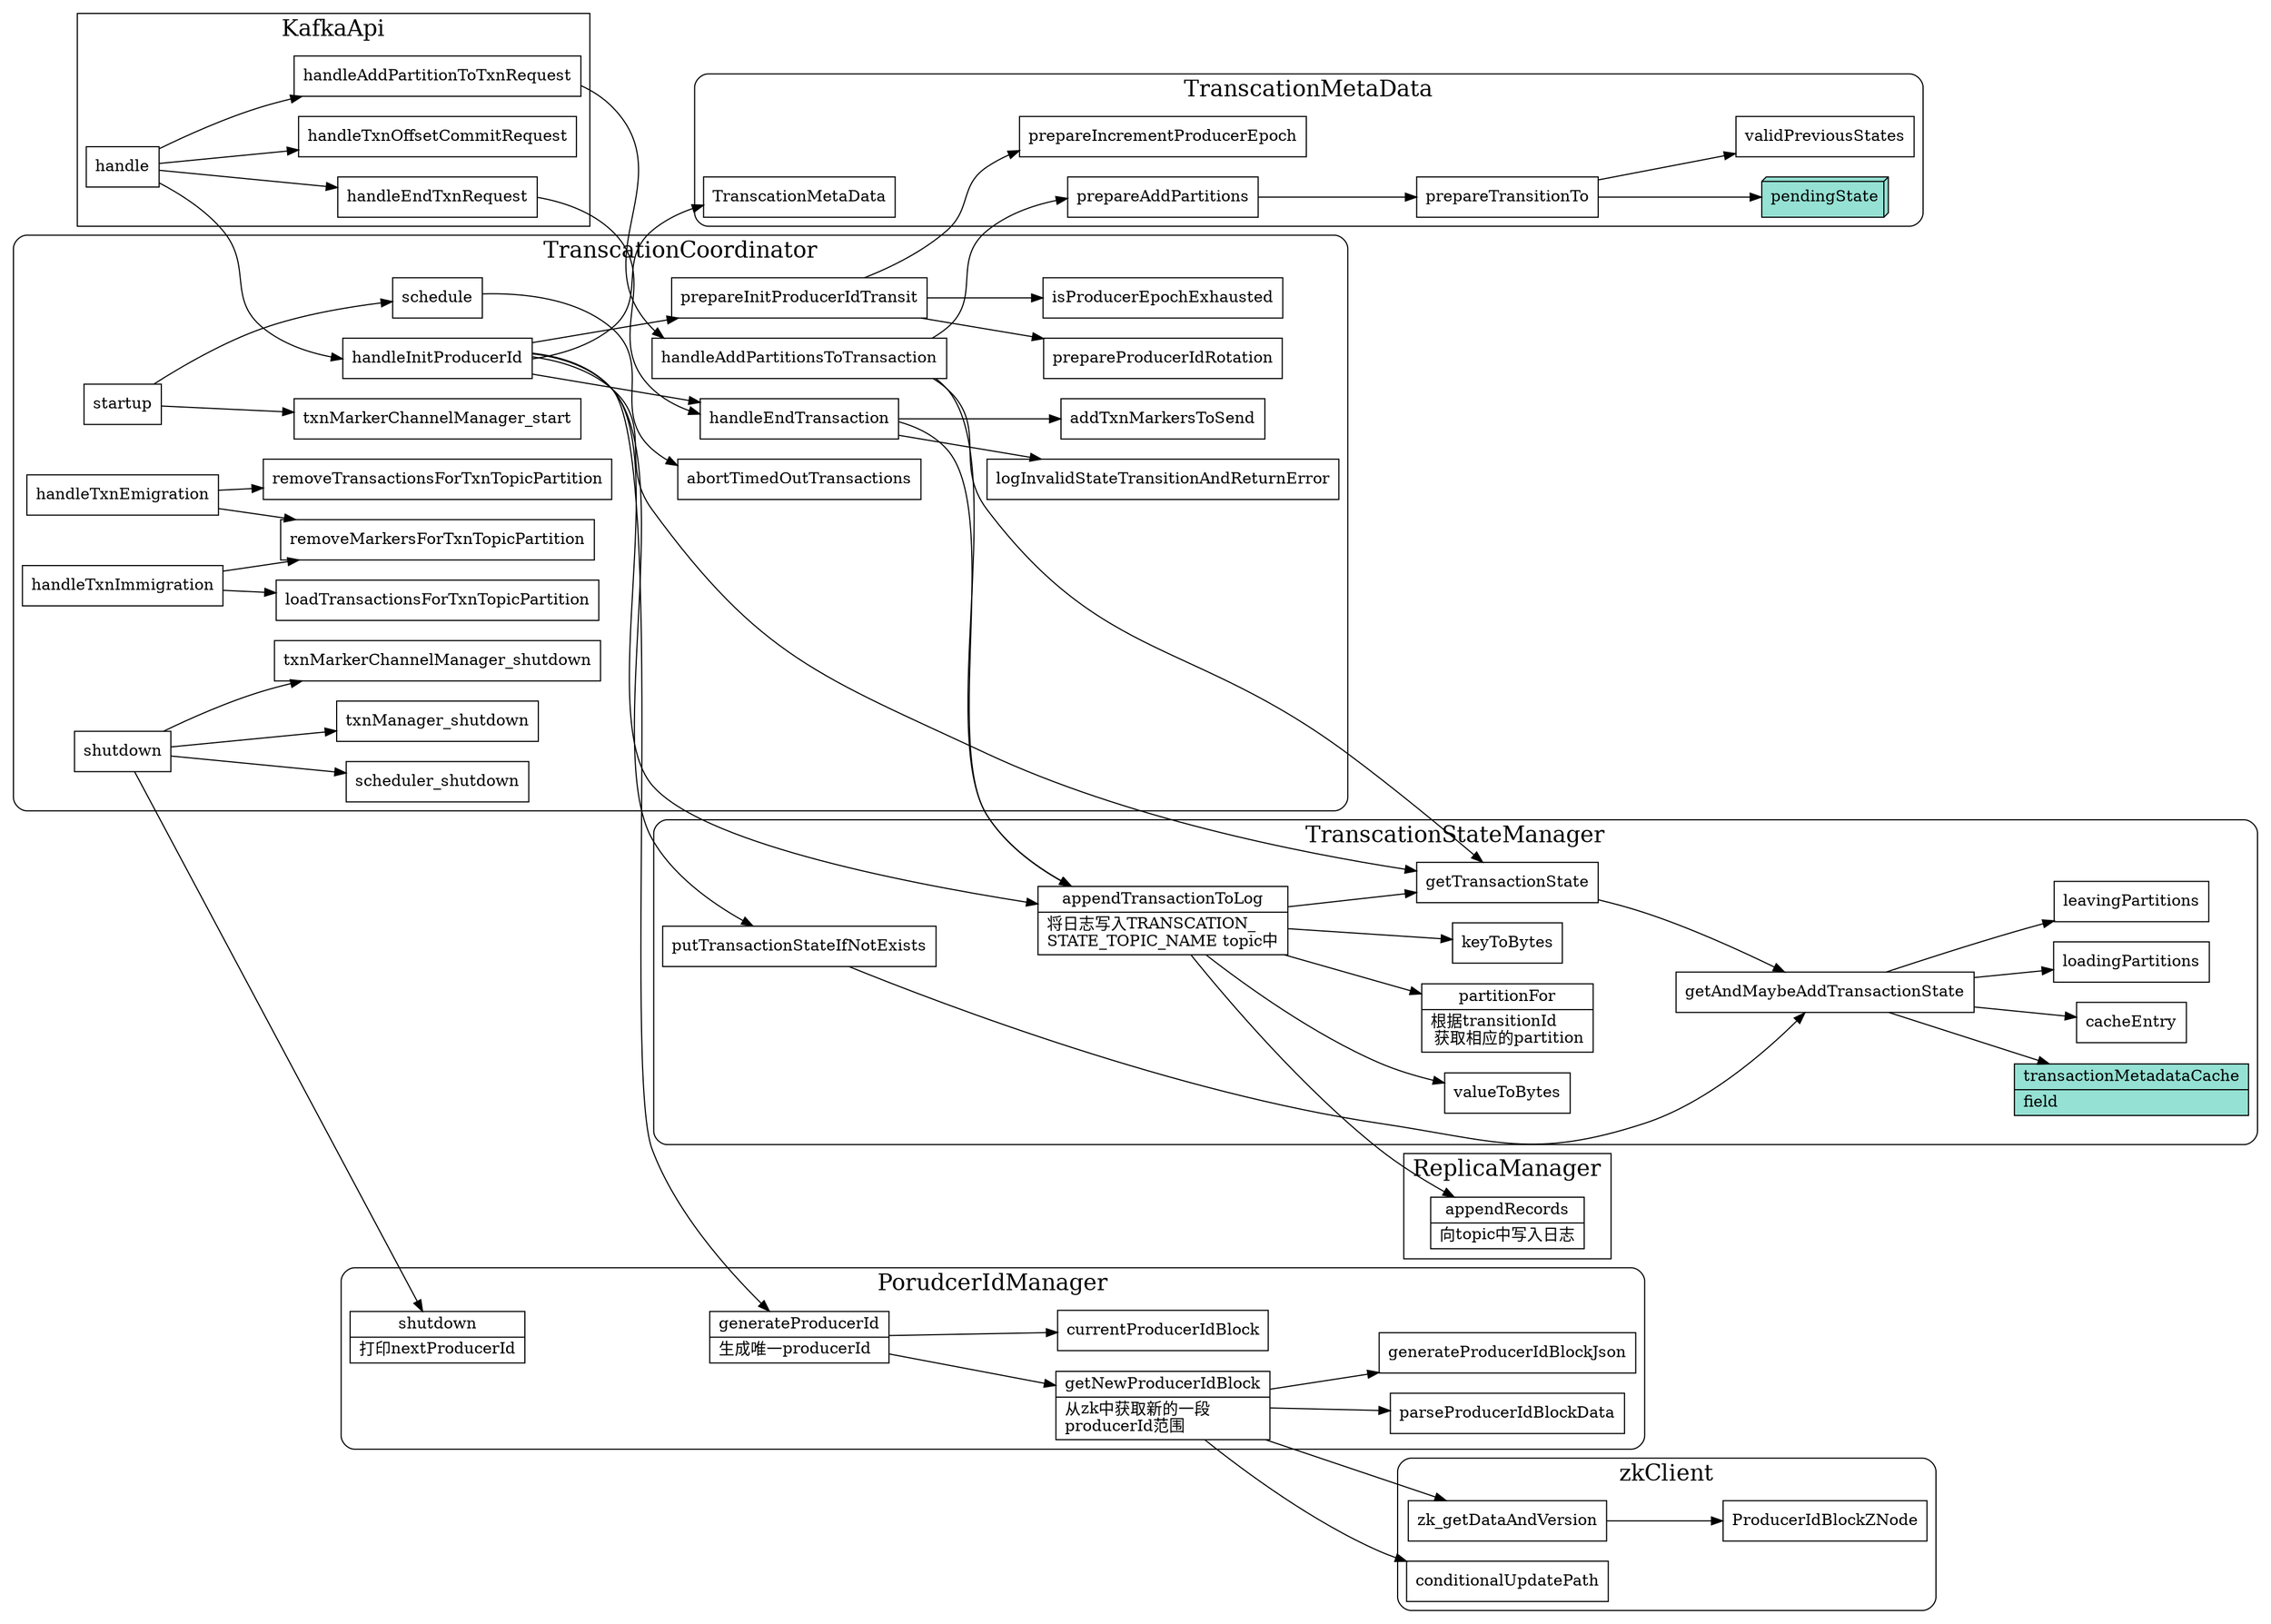digraph txn_coordinator{
  node[shape=box;];
  newrank=true;
  rankdir=LR;
  subgraph cluster_zkClient {
    graph[label="zkClient";fontsize=20;style=rounded];
    zk_getDataAndVersion -> ProducerIdBlockZNode;
    conditionalUpdatePath;
  };

  subgraph cluster_PorudcerIdManager {
    graph[label="PorudcerIdManager";fontsize=20;style=rounded];
    producerIdManager_shutdown[
      shape="record";
      label="{{
        shutdown|
        打印nextProducerId\l
      }}";
    ];
    generateProducerId[shape="record";
      label="{{
        generateProducerId|
        生成唯一producerId\l
      }}";
    ];
    getNewProducerIdBlock[shape="record";
      label="{{
        getNewProducerIdBlock|
        从zk中获取新的一段\lproducerId范围\l
      }}";
    ];
    generateProducerId ->{
      currentProducerIdBlock;
      getNewProducerIdBlock;
    }
    getNewProducerIdBlock -> {
      zk_getDataAndVersion;
      parseProducerIdBlockData;
      generateProducerIdBlockJson;
      conditionalUpdatePath;
    }
  };

  subgraph cluster_TranscationMetaData {
    graph[label="TranscationMetaData";fontsize=20;style=rounded];
    TranscationMetaData;
    prepareIncrementProducerEpoch;
    prepareAddPartitions -> { prepareTransitionTo; };
    pendingState[
      fillcolor="#95e1d3"
      style=filled;
      shape=box3d;
      label="pendingState"
    ];
    prepareTransitionTo -> {
      validPreviousStates;
      pendingState;
    }
  };

  subgraph cluster_ReplicaManager {
    graph[label="ReplicaManager";fontsize=20;];
    appendRecords[shape="record";
      label="{{
        appendRecords|
          向topic中写入日志\l
      }}";
    ];
  }

  subgraph cluster_TranscationStateManager {
    graph[label="TranscationStateManager";fontsize=20;style=rounded];
    getTransactionState;
    appendTransactionToLog[shape="record";
      label="{{
        appendTransactionToLog|
          将日志写入TRANSCATION_\lSTATE_TOPIC_NAME topic中\l
      }}";
    ];
    partitionFor[shape="record";
      label="{{
        partitionFor|
        根据transitionId\l 
        获取相应的partition\l
      }}";
    ];
    transactionMetadataCache[shape="record";
      fillcolor="#95e1d3"
      style=filled;
      label="{{
        transactionMetadataCache|
          field \l
      }}";
    ];
    putTransactionStateIfNotExists -> getAndMaybeAddTransactionState;
    getTransactionState -> getAndMaybeAddTransactionState;
    getAndMaybeAddTransactionState -> {
      cacheEntry;
      loadingPartitions;
      leavingPartitions;
      transactionMetadataCache;
    }
    appendTransactionToLog -> {
      partitionFor
      keyToBytes;
      valueToBytes;
      getTransactionState;
      appendRecords;
    }
    prepareIncrementProducerEpoch -> {
    }
  };

  subgraph cluster_TranscationCoordinator {
    graph[label="TranscationCoordinator";fontsize=20;style=rounded];
    handleInitProducerId -> {
      generateProducerId;
      getTransactionState;
      putTransactionStateIfNotExists;
      TranscationMetaData;
      handleEndTransaction;
      appendTransactionToLog;
      prepareInitProducerIdTransit;
    }

    handleAddPartitionsToTransaction -> {
      getTransactionState;
      prepareAddPartitions;
      appendTransactionToLog;
    }

    handleTxnEmigration -> {
      removeMarkersForTxnTopicPartition;
      removeTransactionsForTxnTopicPartition;
    }
    handleTxnImmigration -> {
      removeMarkersForTxnTopicPartition;
      loadTransactionsForTxnTopicPartition;
    }
    handleEndTransaction -> {
      logInvalidStateTransitionAndReturnError;
      addTxnMarkersToSend;
      appendTransactionToLog;
    }

    startup -> schedule -> abortTimedOutTransactions;
    startup -> {
      txnMarkerChannelManager_start
    }
    shutdown -> {
      scheduler_shutdown;
      producerIdManager_shutdown;
      txnManager_shutdown;
      txnMarkerChannelManager_shutdown;
    }

    prepareInitProducerIdTransit -> {
      prepareIncrementProducerEpoch;
      prepareProducerIdRotation;
      isProducerEpochExhausted;
    }
  }
  subgraph cluster_KafkaApi {
    graph[label="KafkaApi";fontsize=20;];
    handle -> {
      handleInitProducerId;
      handleEndTxnRequest;
      handleTxnOffsetCommitRequest;
      handleAddPartitionToTxnRequest;
    }
    handleEndTxnRequest -> handleEndTransaction;
    handleAddPartitionToTxnRequest -> handleAddPartitionsToTransaction;
  }
}
